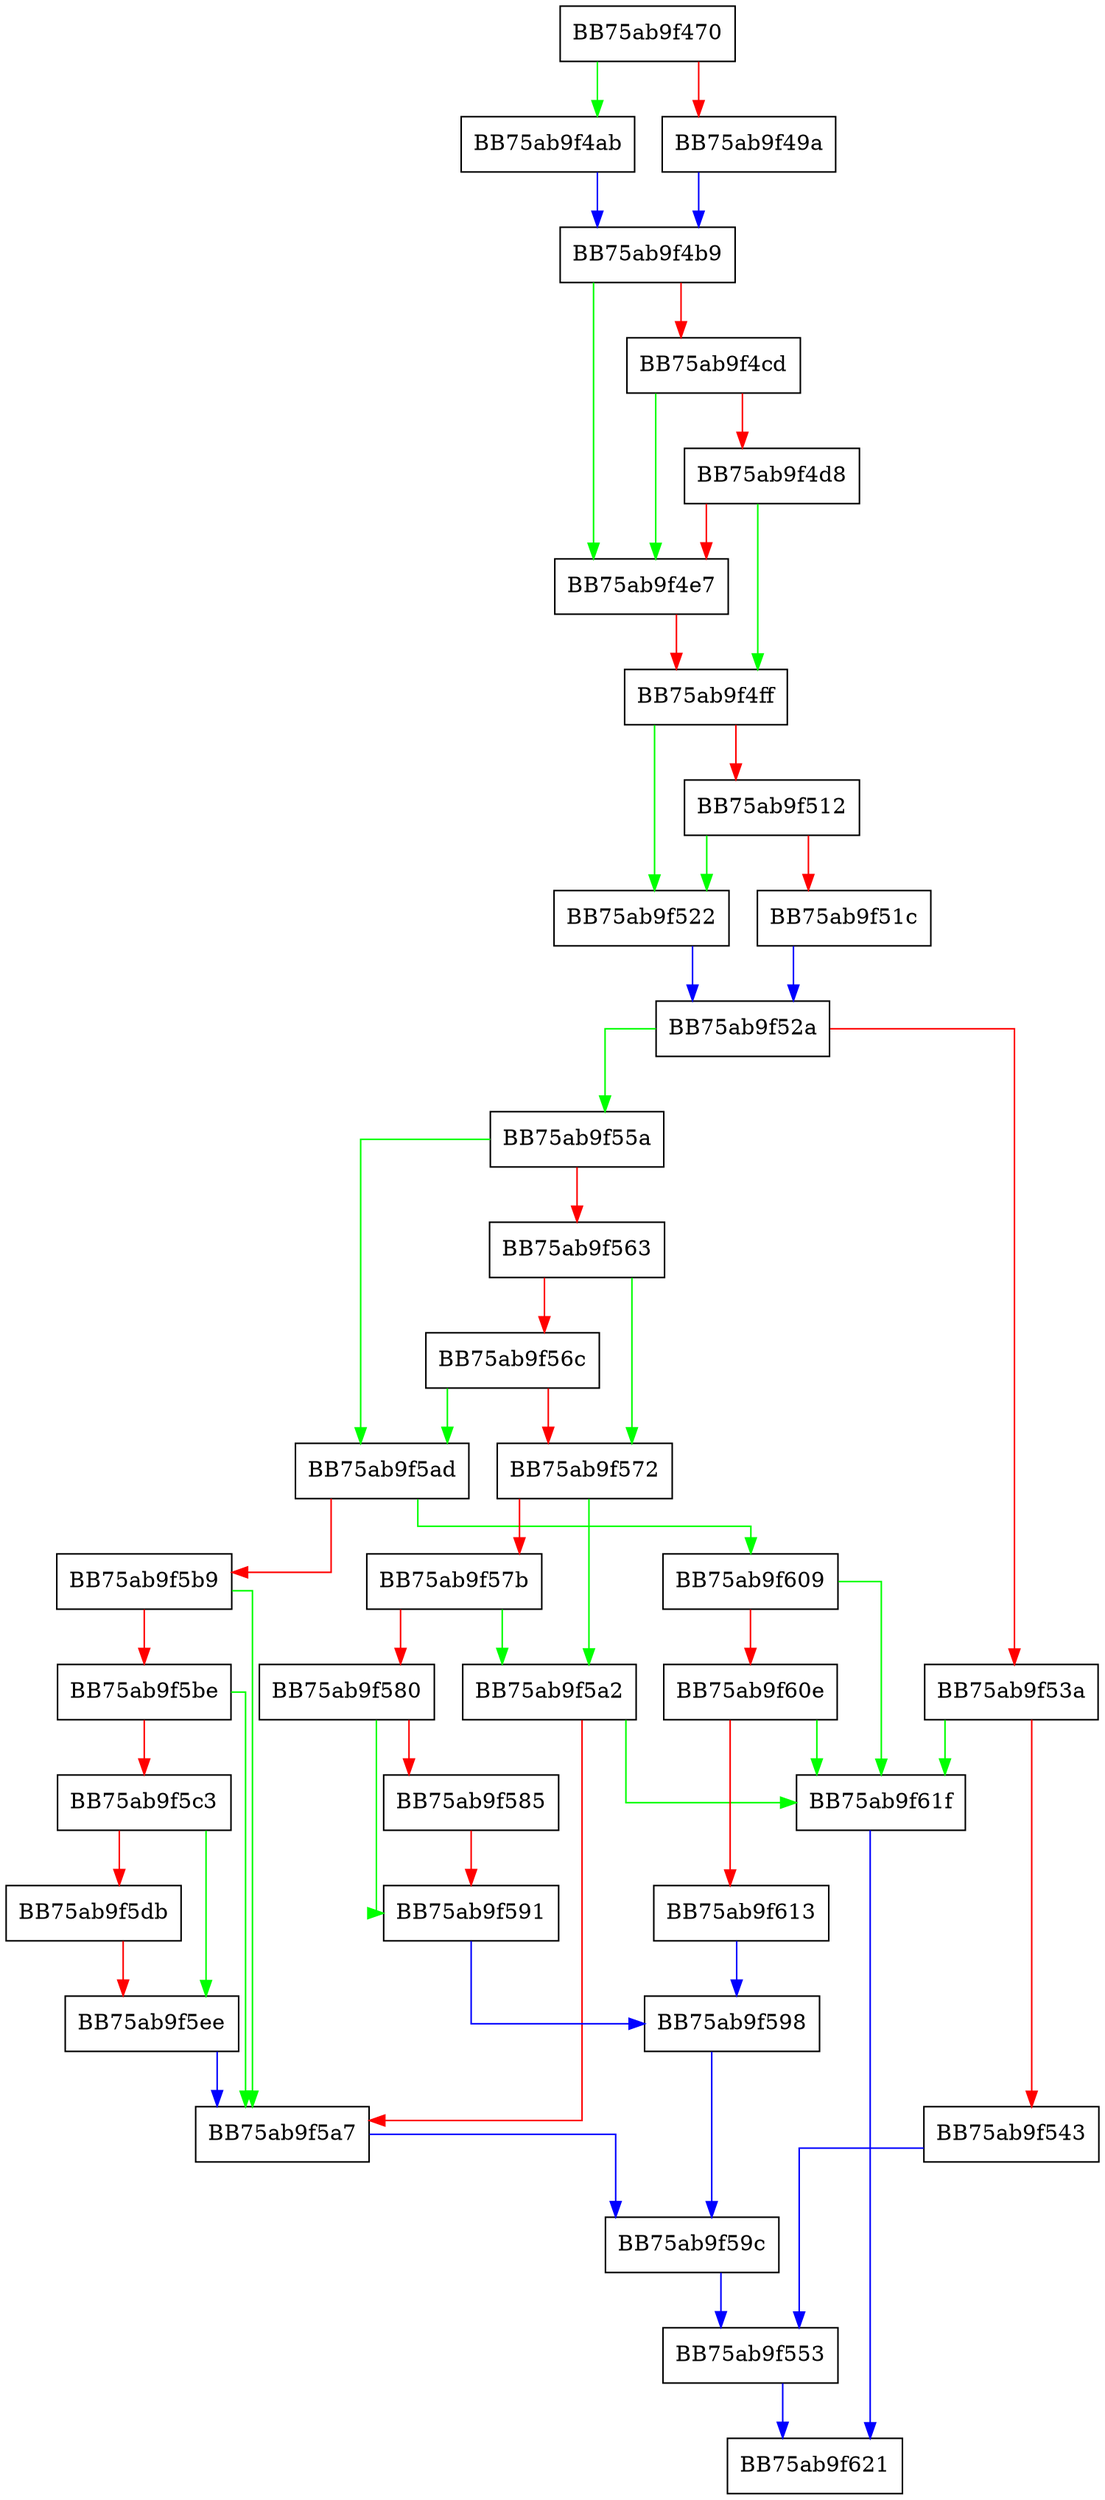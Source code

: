 digraph match_rep {
  node [shape="box"];
  graph [splines=ortho];
  BB75ab9f470 -> BB75ab9f4ab [color="green"];
  BB75ab9f470 -> BB75ab9f49a [color="red"];
  BB75ab9f49a -> BB75ab9f4b9 [color="blue"];
  BB75ab9f4ab -> BB75ab9f4b9 [color="blue"];
  BB75ab9f4b9 -> BB75ab9f4e7 [color="green"];
  BB75ab9f4b9 -> BB75ab9f4cd [color="red"];
  BB75ab9f4cd -> BB75ab9f4e7 [color="green"];
  BB75ab9f4cd -> BB75ab9f4d8 [color="red"];
  BB75ab9f4d8 -> BB75ab9f4ff [color="green"];
  BB75ab9f4d8 -> BB75ab9f4e7 [color="red"];
  BB75ab9f4e7 -> BB75ab9f4ff [color="red"];
  BB75ab9f4ff -> BB75ab9f522 [color="green"];
  BB75ab9f4ff -> BB75ab9f512 [color="red"];
  BB75ab9f512 -> BB75ab9f522 [color="green"];
  BB75ab9f512 -> BB75ab9f51c [color="red"];
  BB75ab9f51c -> BB75ab9f52a [color="blue"];
  BB75ab9f522 -> BB75ab9f52a [color="blue"];
  BB75ab9f52a -> BB75ab9f55a [color="green"];
  BB75ab9f52a -> BB75ab9f53a [color="red"];
  BB75ab9f53a -> BB75ab9f61f [color="green"];
  BB75ab9f53a -> BB75ab9f543 [color="red"];
  BB75ab9f543 -> BB75ab9f553 [color="blue"];
  BB75ab9f553 -> BB75ab9f621 [color="blue"];
  BB75ab9f55a -> BB75ab9f5ad [color="green"];
  BB75ab9f55a -> BB75ab9f563 [color="red"];
  BB75ab9f563 -> BB75ab9f572 [color="green"];
  BB75ab9f563 -> BB75ab9f56c [color="red"];
  BB75ab9f56c -> BB75ab9f5ad [color="green"];
  BB75ab9f56c -> BB75ab9f572 [color="red"];
  BB75ab9f572 -> BB75ab9f5a2 [color="green"];
  BB75ab9f572 -> BB75ab9f57b [color="red"];
  BB75ab9f57b -> BB75ab9f5a2 [color="green"];
  BB75ab9f57b -> BB75ab9f580 [color="red"];
  BB75ab9f580 -> BB75ab9f591 [color="green"];
  BB75ab9f580 -> BB75ab9f585 [color="red"];
  BB75ab9f585 -> BB75ab9f591 [color="red"];
  BB75ab9f591 -> BB75ab9f598 [color="blue"];
  BB75ab9f598 -> BB75ab9f59c [color="blue"];
  BB75ab9f59c -> BB75ab9f553 [color="blue"];
  BB75ab9f5a2 -> BB75ab9f61f [color="green"];
  BB75ab9f5a2 -> BB75ab9f5a7 [color="red"];
  BB75ab9f5a7 -> BB75ab9f59c [color="blue"];
  BB75ab9f5ad -> BB75ab9f609 [color="green"];
  BB75ab9f5ad -> BB75ab9f5b9 [color="red"];
  BB75ab9f5b9 -> BB75ab9f5a7 [color="green"];
  BB75ab9f5b9 -> BB75ab9f5be [color="red"];
  BB75ab9f5be -> BB75ab9f5a7 [color="green"];
  BB75ab9f5be -> BB75ab9f5c3 [color="red"];
  BB75ab9f5c3 -> BB75ab9f5ee [color="green"];
  BB75ab9f5c3 -> BB75ab9f5db [color="red"];
  BB75ab9f5db -> BB75ab9f5ee [color="red"];
  BB75ab9f5ee -> BB75ab9f5a7 [color="blue"];
  BB75ab9f609 -> BB75ab9f61f [color="green"];
  BB75ab9f609 -> BB75ab9f60e [color="red"];
  BB75ab9f60e -> BB75ab9f61f [color="green"];
  BB75ab9f60e -> BB75ab9f613 [color="red"];
  BB75ab9f613 -> BB75ab9f598 [color="blue"];
  BB75ab9f61f -> BB75ab9f621 [color="blue"];
}